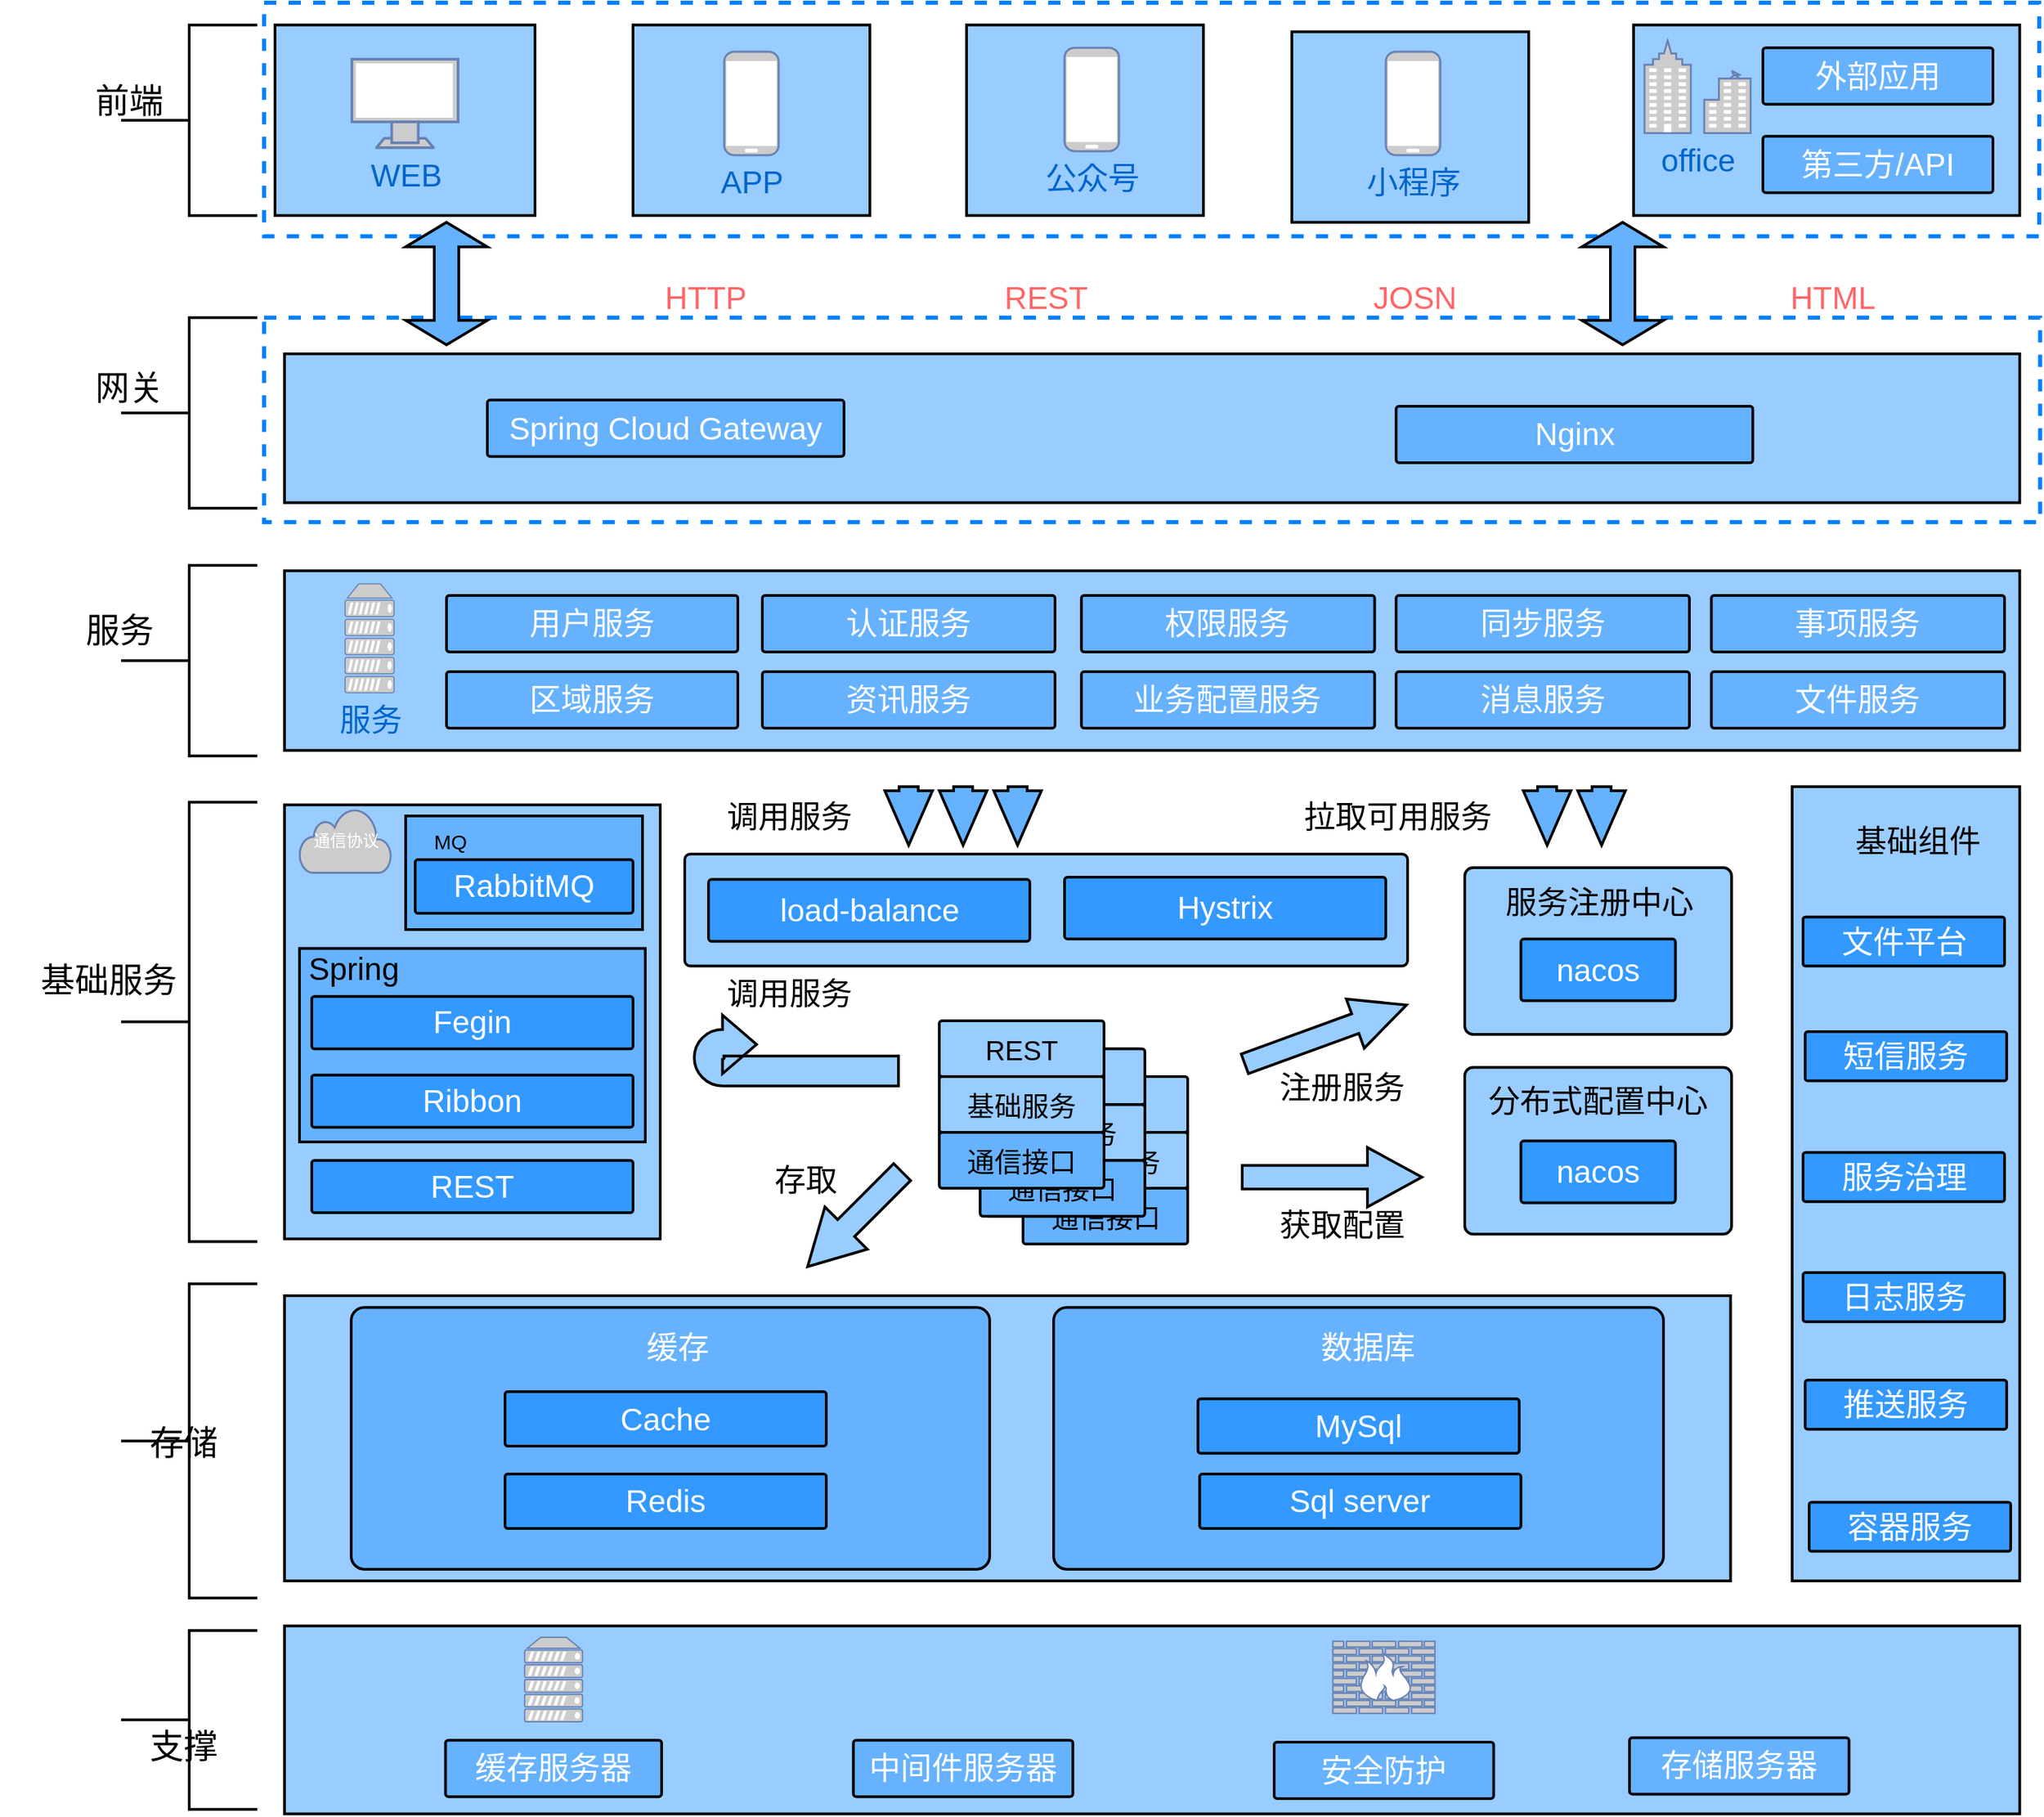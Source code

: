 <mxfile version="20.2.5" type="github">
  <diagram id="RYHcWupW3t-YoN3FVMBu" name="第 1 页">
    <mxGraphModel dx="2249" dy="625" grid="1" gridSize="10" guides="1" tooltips="1" connect="1" arrows="1" fold="1" page="1" pageScale="1" pageWidth="827" pageHeight="1169" math="0" shadow="0">
      <root>
        <mxCell id="0" />
        <mxCell id="1" parent="0" />
        <mxCell id="bxU7VfCcc-4-f3S-htUw-2" style="rounded=0;whiteSpace=wrap;html=1;labelPosition=center;align=center;strokeColor=#007fff;dashed=1;strokeWidth=3;opacity=100;" parent="1" key="16729982f02d04" vertex="1">
          <mxGeometry x="189" y="55" width="1304" height="171.66" as="geometry" />
        </mxCell>
        <mxCell id="bxU7VfCcc-4-f3S-htUw-3" style="shape=curlyBracket;whiteSpace=wrap;html=1;rounded=0;labelPosition=center;align=right;strokeWidth=2;fillColor=#e5e5e5;opacity=100;" parent="1" key="167297f31c1e74" vertex="1">
          <mxGeometry x="84" y="71.333" width="100" height="140" as="geometry" />
        </mxCell>
        <mxCell id="bxU7VfCcc-4-f3S-htUw-4" value="前端" style="text;html=1;strokeColor=none;fillColor=none;align=center;verticalAlign=middle;whiteSpace=wrap;rounded=0;strokeWidth=2;fontSize=25;opacity=100;" parent="1" key="167297f4bce24a" vertex="1">
          <mxGeometry x="10" y="106.083" width="160" height="40" as="geometry" />
        </mxCell>
        <mxCell id="bxU7VfCcc-4-f3S-htUw-5" style="shape=curlyBracket;whiteSpace=wrap;html=1;rounded=0;labelPosition=center;align=right;strokeWidth=2;fillColor=#e5e5e5;opacity=100;" parent="1" key="167297faf50591" vertex="1">
          <mxGeometry x="84" y="286.333" width="100" height="140" as="geometry" />
        </mxCell>
        <mxCell id="bxU7VfCcc-4-f3S-htUw-6" value="网关" style="text;html=1;strokeColor=none;fillColor=none;align=center;verticalAlign=middle;whiteSpace=wrap;rounded=0;strokeWidth=2;fontSize=25;opacity=100;" parent="1" key="167297fcfd586b" vertex="1">
          <mxGeometry x="10" y="317.003" width="160" height="40" as="geometry" />
        </mxCell>
        <mxCell id="bxU7VfCcc-4-f3S-htUw-7" style="rounded=0;whiteSpace=wrap;html=1;labelPosition=center;align=center;strokeWidth=2;fillColor=#99ccff;opacity=100;" parent="1" key="167297fefbacad" vertex="1">
          <mxGeometry x="197" y="71.33" width="191" height="140" as="geometry" />
        </mxCell>
        <mxCell id="bxU7VfCcc-4-f3S-htUw-8" value="WEB" style="fontColor=#0066CC;verticalAlign=top;verticalLabelPosition=bottom;labelPosition=center;align=center;html=1;outlineConnect=0;fillColor=#CCCCCC;strokeColor=#6881B3;gradientColor=none;gradientDirection=north;strokeWidth=2;shape=mxgraph.networks.monitor;shadow=0;sketch=0;opacity=100;fontSize=23;" parent="1" key="1672982dddcf35" vertex="1">
          <mxGeometry x="253.5" y="96.503" width="78" height="65" as="geometry" />
        </mxCell>
        <mxCell id="bxU7VfCcc-4-f3S-htUw-9" style="rounded=0;whiteSpace=wrap;html=1;labelPosition=center;align=center;strokeWidth=2;fillColor=#99ccff;opacity=100;" parent="1" key="1672995b9bf32b" vertex="1">
          <mxGeometry x="460" y="71.33" width="174" height="140" as="geometry" />
        </mxCell>
        <mxCell id="bxU7VfCcc-4-f3S-htUw-10" value="APP" style="fontColor=#0066CC;verticalAlign=top;verticalLabelPosition=bottom;labelPosition=center;align=center;html=1;outlineConnect=0;fillColor=#CCCCCC;strokeColor=#6881B3;gradientColor=none;gradientDirection=north;strokeWidth=2;shape=mxgraph.networks.mobile;shadow=0;sketch=0;opacity=100;fontSize=23;" parent="1" key="1672995eb7c2ce" vertex="1">
          <mxGeometry x="527" y="91.003" width="40" height="76" as="geometry" />
        </mxCell>
        <mxCell id="bxU7VfCcc-4-f3S-htUw-11" style="rounded=0;whiteSpace=wrap;html=1;labelPosition=center;align=center;strokeWidth=2;fillColor=#99ccff;opacity=100;" parent="1" key="167299729c64d2" vertex="1">
          <mxGeometry x="1195" y="71.333" width="283.667" height="140" as="geometry" />
        </mxCell>
        <mxCell id="bxU7VfCcc-4-f3S-htUw-12" value="第三方/API" style="rounded=1;arcSize=5;whiteSpace=wrap;html=1;strokeWidth=2;fontColor=#ffffff;fontSize=23;fillColor=#66b2ff;opacity=100;" parent="1" key="167299729c6c38" vertex="1">
          <mxGeometry x="1290" y="153.083" width="169" height="41.5" as="geometry" />
        </mxCell>
        <mxCell id="bxU7VfCcc-4-f3S-htUw-13" value="外部应用" style="rounded=1;arcSize=5;whiteSpace=wrap;html=1;strokeWidth=2;fontColor=#ffffff;fontSize=23;fillColor=#66b2ff;opacity=100;" parent="1" key="167299729c6a9e" vertex="1">
          <mxGeometry x="1290" y="88.083" width="169" height="41.5" as="geometry" />
        </mxCell>
        <mxCell id="bxU7VfCcc-4-f3S-htUw-14" style="rounded=0;whiteSpace=wrap;html=1;labelPosition=center;align=center;strokeColor=#007fff;dashed=1;strokeWidth=3;opacity=100;" parent="1" key="16729982f02d04" vertex="1">
          <mxGeometry x="189" y="286.333" width="1304.667" height="150.333" as="geometry" />
        </mxCell>
        <mxCell id="bxU7VfCcc-4-f3S-htUw-15" style="rounded=0;whiteSpace=wrap;html=1;labelPosition=center;align=center;strokeWidth=2;fillColor=#99ccff;opacity=100;" parent="1" key="16729992ff7b83" vertex="1">
          <mxGeometry x="204" y="313" width="1274.667" height="109.333" as="geometry" />
        </mxCell>
        <mxCell id="bxU7VfCcc-4-f3S-htUw-16" value="Spring Cloud Gateway" style="rounded=1;arcSize=5;whiteSpace=wrap;html=1;strokeWidth=2;fontColor=#ffffff;fontSize=23;fillColor=#66b2ff;opacity=100;" parent="1" key="16729992ff770f" vertex="1">
          <mxGeometry x="353" y="346.917" width="262" height="41.5" as="geometry" />
        </mxCell>
        <mxCell id="bxU7VfCcc-4-f3S-htUw-18" value="Nginx" style="rounded=1;arcSize=5;whiteSpace=wrap;html=1;strokeWidth=2;fontColor=#ffffff;fontSize=23;fillColor=#66b2ff;opacity=100;" parent="1" key="16729a31380b35" vertex="1">
          <mxGeometry x="1020.613" y="351.497" width="262" height="41.5" as="geometry" />
        </mxCell>
        <mxCell id="bxU7VfCcc-4-f3S-htUw-19" style="shape=doubleArrow;direction=south;whiteSpace=wrap;html=1;strokeWidth=2;fillColor=#66b2ff;opacity=100;" parent="1" key="16729a476b4769" vertex="1">
          <mxGeometry x="293" y="216.333" width="60" height="90" as="geometry" />
        </mxCell>
        <mxCell id="bxU7VfCcc-4-f3S-htUw-20" value="HTTP" style="text;html=1;strokeColor=none;fillColor=none;align=center;verticalAlign=middle;whiteSpace=wrap;rounded=0;strokeWidth=2;fontColor=#ff6666;fontSize=23;opacity=100;" parent="1" key="16729a4e8ff206" vertex="1">
          <mxGeometry x="398.014" y="254.92" width="231" height="35" as="geometry" />
        </mxCell>
        <mxCell id="bxU7VfCcc-4-f3S-htUw-21" value="REST" style="text;html=1;strokeColor=none;fillColor=none;align=center;verticalAlign=middle;whiteSpace=wrap;rounded=0;strokeWidth=2;fontColor=#ff6666;fontSize=23;opacity=100;" parent="1" key="16729a59d519f2" vertex="1">
          <mxGeometry x="648.014" y="254.92" width="231" height="35" as="geometry" />
        </mxCell>
        <mxCell id="bxU7VfCcc-4-f3S-htUw-22" value="JOSN" style="text;html=1;strokeColor=none;fillColor=none;align=center;verticalAlign=middle;whiteSpace=wrap;rounded=0;strokeWidth=2;fontColor=#ff6666;fontSize=23;opacity=100;" parent="1" key="16729a5db1877f" vertex="1">
          <mxGeometry x="919" y="254.92" width="231" height="35" as="geometry" />
        </mxCell>
        <mxCell id="bxU7VfCcc-4-f3S-htUw-23" value="HTML" style="text;html=1;strokeColor=none;fillColor=none;align=center;verticalAlign=middle;whiteSpace=wrap;rounded=0;strokeWidth=2;fontColor=#ff6666;fontSize=23;opacity=100;" parent="1" key="16729a61158ccb" vertex="1">
          <mxGeometry x="1226" y="254.92" width="231" height="35" as="geometry" />
        </mxCell>
        <mxCell id="bxU7VfCcc-4-f3S-htUw-24" style="shape=curlyBracket;whiteSpace=wrap;html=1;rounded=0;labelPosition=center;align=right;strokeWidth=2;fillColor=#e5e5e5;opacity=100;" parent="1" key="16729a6bf74dc7" vertex="1">
          <mxGeometry x="84" y="468.333" width="100" height="140" as="geometry" />
        </mxCell>
        <mxCell id="bxU7VfCcc-4-f3S-htUw-25" value="服务" style="text;html=1;strokeColor=none;fillColor=none;align=center;verticalAlign=middle;whiteSpace=wrap;rounded=0;strokeWidth=2;fontSize=25;opacity=100;" parent="1" key="16729a6bf74887" vertex="1">
          <mxGeometry x="3" y="495.003" width="160" height="40" as="geometry" />
        </mxCell>
        <mxCell id="bxU7VfCcc-4-f3S-htUw-26" style="rounded=0;whiteSpace=wrap;html=1;labelPosition=center;align=center;strokeWidth=2;fillColor=#99ccff;opacity=100;" parent="1" key="16729a6bf7472f" vertex="1">
          <mxGeometry x="204" y="472.333" width="1274.667" height="132" as="geometry" />
        </mxCell>
        <mxCell id="bxU7VfCcc-4-f3S-htUw-27" value="用户服务" style="rounded=1;arcSize=5;whiteSpace=wrap;html=1;strokeWidth=2;fontColor=#ffffff;fontSize=23;fillColor=#66b2ff;opacity=100;" parent="1" key="16729a6bf7478f" vertex="1">
          <mxGeometry x="323" y="490.5" width="214" height="41.5" as="geometry" />
        </mxCell>
        <mxCell id="bxU7VfCcc-4-f3S-htUw-28" value="认证服务" style="rounded=1;arcSize=5;whiteSpace=wrap;html=1;strokeWidth=2;fontColor=#ffffff;fontSize=23;fillColor=#66b2ff;opacity=100;" parent="1" key="16729a6bf74bee" vertex="1">
          <mxGeometry x="555" y="490.5" width="215" height="41.5" as="geometry" />
        </mxCell>
        <mxCell id="bxU7VfCcc-4-f3S-htUw-29" value="权限服务" style="rounded=1;arcSize=5;whiteSpace=wrap;html=1;strokeWidth=2;fontColor=#ffffff;fontSize=23;fillColor=#66b2ff;opacity=100;" parent="1" key="16729a6bf744cc" vertex="1">
          <mxGeometry x="789.396" y="490.5" width="215.388" height="41.5" as="geometry" />
        </mxCell>
        <mxCell id="bxU7VfCcc-4-f3S-htUw-30" style="shape=curlyBracket;whiteSpace=wrap;html=1;rounded=0;labelPosition=center;align=right;strokeWidth=2;fillColor=#e5e5e5;opacity=100;" parent="1" key="16729a701fe861" vertex="1">
          <mxGeometry x="84" y="642.333" width="100" height="322.917" as="geometry" />
        </mxCell>
        <mxCell id="bxU7VfCcc-4-f3S-htUw-31" value="基础服务" style="text;html=1;strokeColor=none;fillColor=none;align=center;verticalAlign=middle;whiteSpace=wrap;rounded=0;strokeWidth=2;fontSize=25;opacity=100;" parent="1" key="16729a701fe2a3" vertex="1">
          <mxGeometry x="-5" y="752.223" width="160" height="40" as="geometry" />
        </mxCell>
        <mxCell id="bxU7VfCcc-4-f3S-htUw-32" style="rounded=0;whiteSpace=wrap;html=1;labelPosition=center;align=center;strokeWidth=2;fillColor=#99ccff;opacity=100;" parent="1" key="16729a701fe497" vertex="1">
          <mxGeometry x="204" y="644.333" width="276" height="318.917" as="geometry" />
        </mxCell>
        <mxCell id="bxU7VfCcc-4-f3S-htUw-33" style="rounded=1;arcSize=5;whiteSpace=wrap;html=1;strokeWidth=2;fontColor=#ffffff;fontSize=23;fillColor=#99ccff;opacity=100;" parent="1" key="16729a701fee05" vertex="1">
          <mxGeometry x="498" y="680.521" width="531.028" height="82.241" as="geometry" />
        </mxCell>
        <mxCell id="bxU7VfCcc-4-f3S-htUw-34" style="rounded=1;arcSize=5;whiteSpace=wrap;html=1;strokeWidth=2;fontColor=#ffffff;fontSize=23;fillColor=#99ccff;opacity=100;" parent="1" key="16729a701fe16a" vertex="1">
          <mxGeometry x="1071" y="690.521" width="196" height="122.479" as="geometry" />
        </mxCell>
        <mxCell id="bxU7VfCcc-4-f3S-htUw-35" value="office" style="fontColor=#0066CC;verticalAlign=top;verticalLabelPosition=bottom;labelPosition=center;align=center;html=1;outlineConnect=0;fillColor=#CCCCCC;strokeColor=#6881B3;gradientColor=none;gradientDirection=north;strokeWidth=2;shape=mxgraph.networks.business_center;shadow=0;sketch=0;opacity=100;fontSize=23;" parent="1" key="16729a7e121e61" vertex="1">
          <mxGeometry x="1203" y="82.833" width="78" height="68" as="geometry" />
        </mxCell>
        <mxCell id="bxU7VfCcc-4-f3S-htUw-36" value="服务" style="fontColor=#0066CC;verticalAlign=top;verticalLabelPosition=bottom;labelPosition=center;align=center;html=1;outlineConnect=0;fillColor=#CCCCCC;strokeColor=#6881B3;gradientColor=none;gradientDirection=north;strokeWidth=2;shape=mxgraph.networks.server;shadow=0;sketch=0;opacity=100;fontSize=23;" parent="1" key="16729a9233c4fe" vertex="1">
          <mxGeometry x="248.5" y="482" width="36" height="80" as="geometry" />
        </mxCell>
        <mxCell id="bxU7VfCcc-4-f3S-htUw-37" value="通信协议" style="html=1;outlineConnect=0;fillColor=#CCCCCC;strokeColor=#6881B3;gradientColor=none;gradientDirection=north;strokeWidth=2;shape=mxgraph.networks.cloud;fontColor=#ffffff;shadow=0;sketch=0;opacity=100;" parent="1" key="16729a9aedc4df" vertex="1">
          <mxGeometry x="215" y="646.818" width="67.5" height="47.417" as="geometry" />
        </mxCell>
        <mxCell id="bxU7VfCcc-4-f3S-htUw-38" style="rounded=0;whiteSpace=wrap;html=1;labelPosition=center;align=center;strokeWidth=2;fillColor=#66b2ff;opacity=100;" parent="1" key="16729aa8bd9f0b" vertex="1">
          <mxGeometry x="293" y="652.5" width="174" height="83.5" as="geometry" />
        </mxCell>
        <mxCell id="bxU7VfCcc-4-f3S-htUw-39" value="MQ" style="text;html=1;strokeColor=none;fillColor=none;align=center;verticalAlign=middle;whiteSpace=wrap;rounded=0;strokeWidth=2;fontSize=15;opacity=100;" parent="1" key="16729ab0228c9d" vertex="1">
          <mxGeometry x="246" y="650.527" width="160" height="40" as="geometry" />
        </mxCell>
        <mxCell id="bxU7VfCcc-4-f3S-htUw-40" value="RabbitMQ" style="rounded=1;arcSize=5;whiteSpace=wrap;html=1;strokeWidth=2;fontColor=#ffffff;fontSize=23;fillColor=#3399ff;opacity=100;" parent="1" key="16729a701fe81b" vertex="1">
          <mxGeometry x="300" y="684.583" width="160" height="39.417" as="geometry" />
        </mxCell>
        <mxCell id="bxU7VfCcc-4-f3S-htUw-41" style="shape=doubleArrow;direction=south;whiteSpace=wrap;html=1;strokeWidth=2;fillColor=#66b2ff;opacity=100;" parent="1" key="16729e5fe0555e" vertex="1">
          <mxGeometry x="1157" y="216.333" width="60" height="90" as="geometry" />
        </mxCell>
        <mxCell id="bxU7VfCcc-4-f3S-htUw-42" style="rounded=0;whiteSpace=wrap;html=1;labelPosition=center;align=center;strokeWidth=2;fillColor=#66b2ff;opacity=100;" parent="1" key="16729e81acfcd3" vertex="1">
          <mxGeometry x="215" y="749.833" width="254" height="142.167" as="geometry" />
        </mxCell>
        <mxCell id="bxU7VfCcc-4-f3S-htUw-43" value="Fegin" style="rounded=1;arcSize=5;whiteSpace=wrap;html=1;strokeWidth=2;fontColor=#ffffff;fontSize=23;fillColor=#3399ff;opacity=100;" parent="1" key="16729e81acf465" vertex="1">
          <mxGeometry x="224" y="785.167" width="236" height="38.417" as="geometry" />
        </mxCell>
        <mxCell id="bxU7VfCcc-4-f3S-htUw-44" value="Spring" style="text;html=1;strokeColor=none;fillColor=none;align=center;verticalAlign=middle;whiteSpace=wrap;rounded=0;strokeWidth=2;fontSize=23;opacity=100;" parent="1" key="16729eaabcd549" vertex="1">
          <mxGeometry x="175.25" y="744.583" width="160" height="40" as="geometry" />
        </mxCell>
        <mxCell id="bxU7VfCcc-4-f3S-htUw-45" value="Ribbon" style="rounded=1;arcSize=5;whiteSpace=wrap;html=1;strokeWidth=2;fontColor=#ffffff;fontSize=23;fillColor=#3399ff;opacity=100;" parent="1" key="16729ec58deecb" vertex="1">
          <mxGeometry x="224" y="842.823" width="236" height="38.417" as="geometry" />
        </mxCell>
        <mxCell id="bxU7VfCcc-4-f3S-htUw-46" value="REST" style="rounded=1;arcSize=5;whiteSpace=wrap;html=1;strokeWidth=2;fontColor=#ffffff;fontSize=23;fillColor=#3399ff;opacity=100;" parent="1" key="16729ef153e4ca" vertex="1">
          <mxGeometry x="224" y="905.583" width="236" height="38.417" as="geometry" />
        </mxCell>
        <mxCell id="bxU7VfCcc-4-f3S-htUw-47" value="调用服务" style="text;html=1;strokeColor=none;fillColor=none;align=center;verticalAlign=middle;whiteSpace=wrap;rounded=0;strokeWidth=2;fontSize=23;opacity=100;" parent="1" key="16729f04b8450f" vertex="1">
          <mxGeometry x="495" y="632.5" width="160" height="40" as="geometry" />
        </mxCell>
        <mxCell id="bxU7VfCcc-4-f3S-htUw-48" style="html=1;shadow=0;dashed=0;align=center;verticalAlign=middle;shape=mxgraph.arrows2.arrow;dy=0.6;dx=40;direction=south;notch=0;strokeWidth=2;fillColor=#66b2ff;opacity=100;" parent="1" key="16729f43a05973" vertex="1">
          <mxGeometry x="645" y="631" width="35" height="43" as="geometry" />
        </mxCell>
        <mxCell id="bxU7VfCcc-4-f3S-htUw-49" style="html=1;shadow=0;dashed=0;align=center;verticalAlign=middle;shape=mxgraph.arrows2.arrow;dy=0.6;dx=40;direction=south;notch=0;strokeWidth=2;fillColor=#66b2ff;opacity=100;" parent="1" key="16729f49e2e4c7" vertex="1">
          <mxGeometry x="685" y="631" width="35" height="43" as="geometry" />
        </mxCell>
        <mxCell id="bxU7VfCcc-4-f3S-htUw-50" style="html=1;shadow=0;dashed=0;align=center;verticalAlign=middle;shape=mxgraph.arrows2.arrow;dy=0.6;dx=40;direction=south;notch=0;strokeWidth=2;fillColor=#66b2ff;opacity=100;" parent="1" key="16729f4c59d444" vertex="1">
          <mxGeometry x="725" y="631" width="35" height="43" as="geometry" />
        </mxCell>
        <mxCell id="bxU7VfCcc-4-f3S-htUw-51" value="load-balance" style="rounded=1;arcSize=5;whiteSpace=wrap;html=1;strokeWidth=2;fontColor=#ffffff;fontSize=23;fillColor=#3399ff;opacity=100;" parent="1" key="16729f5fb5186b" vertex="1">
          <mxGeometry x="515.5" y="699.167" width="236" height="45.417" as="geometry" />
        </mxCell>
        <mxCell id="bxU7VfCcc-4-f3S-htUw-52" value="Hystrix" style="rounded=1;arcSize=5;whiteSpace=wrap;html=1;strokeWidth=2;fontColor=#ffffff;fontSize=23;fillColor=#3399ff;opacity=100;" parent="1" key="16729f68c0678f" vertex="1">
          <mxGeometry x="777" y="697.458" width="236" height="45.417" as="geometry" />
        </mxCell>
        <mxCell id="bxU7VfCcc-4-f3S-htUw-53" value="调用服务" style="text;html=1;strokeColor=none;fillColor=none;align=center;verticalAlign=middle;whiteSpace=wrap;rounded=0;strokeWidth=2;fontSize=23;opacity=100;" parent="1" key="16729f6df0daa6" vertex="1">
          <mxGeometry x="495" y="763" width="160" height="40" as="geometry" />
        </mxCell>
        <mxCell id="bxU7VfCcc-4-f3S-htUw-54" style="rounded=1;arcSize=5;whiteSpace=wrap;html=1;strokeWidth=2;opacity=100;" parent="1" key="16729f73cc3b51" vertex="1">
          <mxGeometry x="746.5" y="844" width="121" height="123" as="geometry" />
        </mxCell>
        <mxCell id="bxU7VfCcc-4-f3S-htUw-55" value="REST" style="rounded=1;arcSize=5;whiteSpace=wrap;html=1;strokeWidth=2;fontSize=20;fillColor=#99ccff;opacity=100;" parent="1" key="16729f795a81" vertex="1">
          <mxGeometry x="746.5" y="844" width="121" height="41" as="geometry" />
        </mxCell>
        <mxCell id="bxU7VfCcc-4-f3S-htUw-56" value="基础服务" style="rounded=1;arcSize=5;whiteSpace=wrap;html=1;strokeWidth=2;fontSize=20;fillColor=#99ccff;opacity=100;" parent="1" key="16729fa3f3f14c" vertex="1">
          <mxGeometry x="746.5" y="885" width="121" height="41" as="geometry" />
        </mxCell>
        <mxCell id="bxU7VfCcc-4-f3S-htUw-57" value="通信接口" style="rounded=1;arcSize=5;whiteSpace=wrap;html=1;strokeWidth=2;fontSize=20;fillColor=#66b2ff;opacity=100;" parent="1" key="16729fa81ef193" vertex="1">
          <mxGeometry x="746.5" y="926" width="121" height="41" as="geometry" />
        </mxCell>
        <mxCell id="bxU7VfCcc-4-f3S-htUw-58" style="rounded=1;arcSize=5;whiteSpace=wrap;html=1;strokeWidth=2;opacity=100;" parent="1" key="16729fb2d67dc9" vertex="1">
          <mxGeometry x="715.014" y="823.583" width="121" height="123" as="geometry" />
        </mxCell>
        <mxCell id="bxU7VfCcc-4-f3S-htUw-59" value="REST" style="rounded=1;arcSize=5;whiteSpace=wrap;html=1;strokeWidth=2;fontSize=20;fillColor=#99ccff;opacity=100;" parent="1" key="16729fb2d672ef" vertex="1">
          <mxGeometry x="715.014" y="823.583" width="121" height="41" as="geometry" />
        </mxCell>
        <mxCell id="bxU7VfCcc-4-f3S-htUw-60" value="基础服务" style="rounded=1;arcSize=5;whiteSpace=wrap;html=1;strokeWidth=2;fontSize=20;fillColor=#99ccff;opacity=100;" parent="1" key="16729fb2d67b0b" vertex="1">
          <mxGeometry x="715.014" y="864.583" width="121" height="41" as="geometry" />
        </mxCell>
        <mxCell id="bxU7VfCcc-4-f3S-htUw-61" value="通信接口" style="rounded=1;arcSize=5;whiteSpace=wrap;html=1;strokeWidth=2;fontSize=20;fillColor=#66b2ff;opacity=100;" parent="1" key="16729fb2d67e58" vertex="1">
          <mxGeometry x="715.014" y="905.583" width="121" height="41" as="geometry" />
        </mxCell>
        <mxCell id="bxU7VfCcc-4-f3S-htUw-62" style="rounded=1;arcSize=5;whiteSpace=wrap;html=1;strokeWidth=2;opacity=100;" parent="1" key="16729fb3297784" vertex="1">
          <mxGeometry x="685" y="803" width="121" height="123" as="geometry" />
        </mxCell>
        <mxCell id="bxU7VfCcc-4-f3S-htUw-63" value="REST" style="rounded=1;arcSize=5;whiteSpace=wrap;html=1;strokeWidth=2;fontSize=20;fillColor=#99ccff;opacity=100;" parent="1" key="16729fb3297025" vertex="1">
          <mxGeometry x="685" y="803" width="121" height="41" as="geometry" />
        </mxCell>
        <mxCell id="bxU7VfCcc-4-f3S-htUw-64" value="基础服务" style="rounded=1;arcSize=5;whiteSpace=wrap;html=1;strokeWidth=2;fontSize=20;fillColor=#99ccff;opacity=100;" parent="1" key="16729fb3297177" vertex="1">
          <mxGeometry x="685" y="844" width="121" height="41" as="geometry" />
        </mxCell>
        <mxCell id="bxU7VfCcc-4-f3S-htUw-65" value="通信接口" style="rounded=1;arcSize=5;whiteSpace=wrap;html=1;strokeWidth=2;fontSize=20;fillColor=#66b2ff;opacity=100;" parent="1" key="16729fb32972fa" vertex="1">
          <mxGeometry x="685" y="885" width="121" height="41" as="geometry" />
        </mxCell>
        <mxCell id="bxU7VfCcc-4-f3S-htUw-66" style="html=1;shadow=0;dashed=0;align=center;verticalAlign=middle;shape=mxgraph.arrows2.uTurnArrow;dy=11;arrowHead=43;dx2=25;direction=south;strokeWidth=2;fillColor=#99ccff;opacity=100;rotation=270;" parent="1" key="16729fc5f0cadc" vertex="1">
          <mxGeometry x="554" y="749.833" width="52" height="150" as="geometry" />
        </mxCell>
        <mxCell id="bxU7VfCcc-4-f3S-htUw-67" style="shape=curlyBracket;whiteSpace=wrap;html=1;rounded=0;labelPosition=center;align=right;strokeWidth=2;fillColor=#e5e5e5;opacity=100;" parent="1" key="16729fd0756c4b" vertex="1">
          <mxGeometry x="84" y="996.298" width="100" height="230.857" as="geometry" />
        </mxCell>
        <mxCell id="bxU7VfCcc-4-f3S-htUw-68" style="rounded=0;whiteSpace=wrap;html=1;labelPosition=center;align=center;strokeWidth=2;fillColor=#99ccff;opacity=100;" parent="1" key="16729fd0756ced" vertex="1">
          <mxGeometry x="204" y="1005" width="1062.26" height="209.52" as="geometry" />
        </mxCell>
        <mxCell id="bxU7VfCcc-4-f3S-htUw-69" style="rounded=1;arcSize=5;whiteSpace=wrap;html=1;strokeWidth=2;fontColor=#ffffff;fontSize=23;fillColor=#66b2ff;opacity=100;" parent="1" key="16729fd0756e7c" vertex="1">
          <mxGeometry x="253" y="1013.58" width="469" height="192.36" as="geometry" />
        </mxCell>
        <mxCell id="bxU7VfCcc-4-f3S-htUw-70" style="html=1;shadow=0;dashed=0;align=center;verticalAlign=middle;shape=mxgraph.arrows2.arrow;dy=0.6;dx=40;direction=south;notch=0;strokeWidth=2;fillColor=#99ccff;opacity=100;rotation=45;" parent="1" key="16729fe811fded" vertex="1">
          <mxGeometry x="600.983" y="899.779" width="44.017" height="98.221" as="geometry" />
        </mxCell>
        <mxCell id="bxU7VfCcc-4-f3S-htUw-71" value="存取" style="text;html=1;strokeColor=none;fillColor=none;align=center;verticalAlign=middle;whiteSpace=wrap;rounded=0;strokeWidth=2;fontSize=23;opacity=100;" parent="1" key="16729fedcefc9d" vertex="1">
          <mxGeometry x="506.5" y="899.779" width="160" height="40" as="geometry" />
        </mxCell>
        <mxCell id="bxU7VfCcc-4-f3S-htUw-72" value="拉取可用服务" style="text;html=1;strokeColor=none;fillColor=none;align=center;verticalAlign=middle;whiteSpace=wrap;rounded=0;strokeWidth=2;fontSize=23;opacity=100;" parent="1" key="1672a00196ff58" vertex="1">
          <mxGeometry x="942.25" y="632.5" width="160" height="40" as="geometry" />
        </mxCell>
        <mxCell id="bxU7VfCcc-4-f3S-htUw-73" style="html=1;shadow=0;dashed=0;align=center;verticalAlign=middle;shape=mxgraph.arrows2.arrow;dy=0.6;dx=40;direction=south;notch=0;strokeWidth=2;fillColor=#66b2ff;opacity=100;" parent="1" key="1672a00196f5b2" vertex="1">
          <mxGeometry x="1114" y="631" width="35" height="43" as="geometry" />
        </mxCell>
        <mxCell id="bxU7VfCcc-4-f3S-htUw-74" style="html=1;shadow=0;dashed=0;align=center;verticalAlign=middle;shape=mxgraph.arrows2.arrow;dy=0.6;dx=40;direction=south;notch=0;strokeWidth=2;fillColor=#66b2ff;opacity=100;" parent="1" key="1672a00196f656" vertex="1">
          <mxGeometry x="1154" y="631" width="35" height="43" as="geometry" />
        </mxCell>
        <mxCell id="bxU7VfCcc-4-f3S-htUw-75" value="服务注册中心" style="text;html=1;strokeColor=none;fillColor=none;align=center;verticalAlign=middle;whiteSpace=wrap;rounded=0;strokeWidth=2;fontSize=23;opacity=100;" parent="1" key="1672a0139ffb29" vertex="1">
          <mxGeometry x="1089.768" y="696" width="160" height="40" as="geometry" />
        </mxCell>
        <mxCell id="bxU7VfCcc-4-f3S-htUw-76" value="nacos" style="rounded=1;arcSize=5;whiteSpace=wrap;html=1;strokeWidth=2;fontColor=#ffffff;fontSize=23;fillColor=#3399ff;opacity=100;" parent="1" key="1672a01608f45d" vertex="1">
          <mxGeometry x="1112.25" y="742.875" width="113.5" height="45.417" as="geometry" />
        </mxCell>
        <mxCell id="bxU7VfCcc-4-f3S-htUw-77" style="rounded=1;arcSize=5;whiteSpace=wrap;html=1;strokeWidth=2;fontColor=#ffffff;fontSize=23;fillColor=#99ccff;opacity=100;" parent="1" key="1672a028e4839e" vertex="1">
          <mxGeometry x="1071" y="837.292" width="196" height="122.479" as="geometry" />
        </mxCell>
        <mxCell id="bxU7VfCcc-4-f3S-htUw-78" value="分布式配置中心" style="text;html=1;strokeColor=none;fillColor=none;align=center;verticalAlign=middle;whiteSpace=wrap;rounded=0;strokeWidth=2;fontSize=23;opacity=100;" parent="1" key="1672a028e48b34" vertex="1">
          <mxGeometry x="1078" y="841.062" width="182" height="41.938" as="geometry" />
        </mxCell>
        <mxCell id="bxU7VfCcc-4-f3S-htUw-79" value="nacos" style="rounded=1;arcSize=5;whiteSpace=wrap;html=1;strokeWidth=2;fontColor=#ffffff;fontSize=23;fillColor=#3399ff;opacity=100;" parent="1" key="1672a028e4888b" vertex="1">
          <mxGeometry x="1112.25" y="891.292" width="113.5" height="45.417" as="geometry" />
        </mxCell>
        <mxCell id="bxU7VfCcc-4-f3S-htUw-80" style="html=1;shadow=0;dashed=0;align=center;verticalAlign=middle;shape=mxgraph.arrows2.arrow;dy=0.6;dx=40;direction=south;notch=0;strokeWidth=2;fillColor=#99ccff;opacity=100;rotation=250.0;" parent="1" key="1672a034dce61f" vertex="1">
          <mxGeometry x="949.607" y="749.833" width="38.393" height="126.365" as="geometry" />
        </mxCell>
        <mxCell id="bxU7VfCcc-4-f3S-htUw-81" value="注册服务" style="text;html=1;strokeColor=none;fillColor=none;align=center;verticalAlign=middle;whiteSpace=wrap;rounded=0;strokeWidth=2;fontSize=23;opacity=100;" parent="1" key="1672a0589c989a" vertex="1">
          <mxGeometry x="901" y="832.031" width="160" height="40" as="geometry" />
        </mxCell>
        <mxCell id="bxU7VfCcc-4-f3S-htUw-82" style="html=1;shadow=0;dashed=0;align=center;verticalAlign=middle;shape=mxgraph.arrows2.arrow;dy=0.6;dx=40;notch=0;strokeWidth=2;fillColor=#99ccff;opacity=100;" parent="1" key="1672a05bbe441a" vertex="1">
          <mxGeometry x="907.512" y="896.083" width="132" height="43.696" as="geometry" />
        </mxCell>
        <mxCell id="bxU7VfCcc-4-f3S-htUw-83" value="获取配置" style="text;html=1;strokeColor=none;fillColor=none;align=center;verticalAlign=middle;whiteSpace=wrap;rounded=0;strokeWidth=2;fontSize=23;opacity=100;" parent="1" key="1672a05ffbfcd4" vertex="1">
          <mxGeometry x="901" y="933.031" width="160" height="40" as="geometry" />
        </mxCell>
        <mxCell id="bxU7VfCcc-4-f3S-htUw-84" style="shape=image;verticalLabelPosition=bottom;labelBackgroundColor=#ffffff;verticalAlign=top;aspect=fixed;imageAspect=0;image=https://www.yuaoq.com/template/mind/network/11828/14b86480-43f9-48a5-bb11-4cbf219f6bba.png;strokeWidth=2;opacity=100" parent="1" key="1672a078f2909b" vertex="1">
          <mxGeometry x="253" y="1018.262" width="68" height="62.5" as="geometry" />
        </mxCell>
        <mxCell id="bxU7VfCcc-4-f3S-htUw-85" value="缓存" style="text;html=1;strokeColor=none;fillColor=none;align=center;verticalAlign=middle;whiteSpace=wrap;rounded=0;strokeWidth=2;fontColor=#ffffff;fontSize=23;opacity=100;" parent="1" key="1672a07bd6520c" vertex="1">
          <mxGeometry x="413" y="1023.186" width="160" height="40" as="geometry" />
        </mxCell>
        <mxCell id="bxU7VfCcc-4-f3S-htUw-86" value="Redis" style="rounded=1;arcSize=5;whiteSpace=wrap;html=1;strokeWidth=2;fontColor=#ffffff;fontSize=23;fillColor=#3399ff;opacity=100;" parent="1" key="1672a096ecf172" vertex="1">
          <mxGeometry x="365.996" y="1136.002" width="236" height="40" as="geometry" />
        </mxCell>
        <mxCell id="bxU7VfCcc-4-f3S-htUw-87" style="rounded=1;arcSize=5;whiteSpace=wrap;html=1;strokeWidth=2;fontColor=#ffffff;fontSize=23;fillColor=#66b2ff;opacity=100;" parent="1" key="1672a0a3f7ec7" vertex="1">
          <mxGeometry x="769" y="1013.58" width="448" height="192.36" as="geometry" />
        </mxCell>
        <mxCell id="bxU7VfCcc-4-f3S-htUw-88" value="MySql" style="rounded=1;arcSize=5;whiteSpace=wrap;html=1;strokeWidth=2;fontColor=#ffffff;fontSize=23;fillColor=#3399ff;opacity=100;" parent="1" key="1672a0a3f7e382" vertex="1">
          <mxGeometry x="875" y="1080.762" width="236" height="40" as="geometry" />
        </mxCell>
        <mxCell id="bxU7VfCcc-4-f3S-htUw-89" value="数据库" style="text;html=1;strokeColor=none;fillColor=none;align=center;verticalAlign=middle;whiteSpace=wrap;rounded=0;strokeWidth=2;fontColor=#ffffff;fontSize=23;opacity=100;" parent="1" key="1672a0a3f7e9b" vertex="1">
          <mxGeometry x="920" y="1023.182" width="160" height="40" as="geometry" />
        </mxCell>
        <mxCell id="bxU7VfCcc-4-f3S-htUw-90" style="shape=image;verticalLabelPosition=bottom;labelBackgroundColor=#ffffff;verticalAlign=top;aspect=fixed;imageAspect=0;image=https://www.yuaoq.com/template/mind/network/11828/2ed3c5e9-6045-408c-a0de-58915d814300.png;strokeWidth=2;opacity=100" parent="1" key="1672a0b89599c4" vertex="1">
          <mxGeometry x="495" y="1020.512" width="75" height="62.5" as="geometry" />
        </mxCell>
        <mxCell id="bxU7VfCcc-4-f3S-htUw-91" style="shape=image;verticalLabelPosition=bottom;labelBackgroundColor=#ffffff;verticalAlign=top;aspect=fixed;imageAspect=0;image=https://www.yuaoq.com/template/mind/network/11828/1087bfd7-ca47-4393-a4b0-c7ac3368c448.png;strokeWidth=2;opacity=100" parent="1" key="1672a0e5d20ba9" vertex="1">
          <mxGeometry x="769.256" y="1018.262" width="76" height="62.5" as="geometry" />
        </mxCell>
        <mxCell id="bxU7VfCcc-4-f3S-htUw-92" style="shape=curlyBracket;whiteSpace=wrap;html=1;rounded=0;labelPosition=center;align=right;strokeWidth=2;fillColor=#e5e5e5;opacity=100;" parent="1" key="1672a11f8c9d37" vertex="1">
          <mxGeometry x="84" y="1251" width="100" height="131.333" as="geometry" />
        </mxCell>
        <mxCell id="bxU7VfCcc-4-f3S-htUw-93" style="rounded=0;whiteSpace=wrap;html=1;labelPosition=center;align=center;strokeWidth=2;fillColor=#99ccff;opacity=100;" parent="1" key="1672a11f8c9374" vertex="1">
          <mxGeometry x="204" y="1247.625" width="1274.667" height="138.083" as="geometry" />
        </mxCell>
        <mxCell id="bxU7VfCcc-4-f3S-htUw-94" value="缓存服务器" style="rounded=1;arcSize=5;whiteSpace=wrap;html=1;strokeWidth=2;fontColor=#ffffff;fontSize=23;fillColor=#66b2ff;opacity=100;" parent="1" key="1672a11f8c9188" vertex="1">
          <mxGeometry x="322.268" y="1331.583" width="158.732" height="41.5" as="geometry" />
        </mxCell>
        <mxCell id="bxU7VfCcc-4-f3S-htUw-95" value="存储" style="text;html=1;strokeColor=none;fillColor=none;align=center;verticalAlign=middle;whiteSpace=wrap;rounded=0;strokeWidth=2;fontSize=25;opacity=100;" parent="1" key="1672a122467555" vertex="1">
          <mxGeometry x="49.512" y="1091.726" width="160" height="40" as="geometry" />
        </mxCell>
        <mxCell id="bxU7VfCcc-4-f3S-htUw-96" value="支撑" style="text;html=1;strokeColor=none;fillColor=none;align=center;verticalAlign=middle;whiteSpace=wrap;rounded=0;strokeWidth=2;fontSize=25;opacity=100;" parent="1" key="1672a12d0981ba" vertex="1">
          <mxGeometry x="49.512" y="1315.333" width="160" height="40" as="geometry" />
        </mxCell>
        <mxCell id="bxU7VfCcc-4-f3S-htUw-97" value="中间件服务器" style="rounded=1;arcSize=5;whiteSpace=wrap;html=1;strokeWidth=2;fontColor=#ffffff;fontSize=23;fillColor=#66b2ff;opacity=100;" parent="1" key="1672a13a6507dc" vertex="1">
          <mxGeometry x="621.87" y="1331.583" width="161.25" height="41.5" as="geometry" />
        </mxCell>
        <mxCell id="bxU7VfCcc-4-f3S-htUw-98" value="安全防护" style="rounded=1;arcSize=5;whiteSpace=wrap;html=1;strokeWidth=2;fontColor=#ffffff;fontSize=23;fillColor=#66b2ff;opacity=100;" parent="1" key="1672a1509172c4" vertex="1">
          <mxGeometry x="931" y="1332.953" width="161.25" height="41.5" as="geometry" />
        </mxCell>
        <mxCell id="bxU7VfCcc-4-f3S-htUw-99" value="存储服务器" style="rounded=1;arcSize=5;whiteSpace=wrap;html=1;strokeWidth=2;fontColor=#ffffff;fontSize=23;fillColor=#66b2ff;opacity=100;" parent="1" key="1672a154e157e9" vertex="1">
          <mxGeometry x="1192.003" y="1329.703" width="161.25" height="41.5" as="geometry" />
        </mxCell>
        <mxCell id="bxU7VfCcc-4-f3S-htUw-100" style="rounded=0;whiteSpace=wrap;html=1;labelPosition=center;align=center;strokeWidth=2;fillColor=#99ccff;opacity=100;" parent="1" key="1672a1766ce8bb" vertex="1">
          <mxGeometry x="1311.512" y="631" width="167.155" height="583.523" as="geometry" />
        </mxCell>
        <mxCell id="bxU7VfCcc-4-f3S-htUw-101" style="shape=image;verticalLabelPosition=bottom;labelBackgroundColor=#ffffff;verticalAlign=top;aspect=fixed;imageAspect=0;image=https://www.yuaoq.com/template/mind/network/11828/c4e3d329-741c-4e08-8fe9-ced0dfff7b76.png;strokeWidth=2;opacity=100" parent="1" key="1672a18aa22183" vertex="1">
          <mxGeometry x="1319.512" y="637.762" width="55" height="65.53" as="geometry" />
        </mxCell>
        <mxCell id="bxU7VfCcc-4-f3S-htUw-102" value="基础组件" style="text;html=1;strokeColor=none;fillColor=none;align=center;verticalAlign=middle;whiteSpace=wrap;rounded=0;strokeWidth=2;fontColor=#000000;fontSize=23;opacity=100;" parent="1" key="1672a192548982" vertex="1">
          <mxGeometry x="1324" y="650.527" width="160" height="40" as="geometry" />
        </mxCell>
        <mxCell id="bxU7VfCcc-4-f3S-htUw-103" value="文件平台" style="rounded=1;arcSize=5;whiteSpace=wrap;html=1;strokeWidth=2;fontColor=#ffffff;fontSize=23;fillColor=#3399ff;opacity=100;" parent="1" key="1672a19df30918" vertex="1">
          <mxGeometry x="1319.512" y="726.69" width="148.012" height="36.072" as="geometry" />
        </mxCell>
        <mxCell id="bxU7VfCcc-4-f3S-htUw-104" value="短信服务" style="rounded=1;arcSize=5;whiteSpace=wrap;html=1;strokeWidth=2;fontColor=#ffffff;fontSize=23;fillColor=#3399ff;opacity=100;" parent="1" key="1672a1a60e8404" vertex="1">
          <mxGeometry x="1321.082" y="811.0" width="148.012" height="36.072" as="geometry" />
        </mxCell>
        <mxCell id="bxU7VfCcc-4-f3S-htUw-105" value="服务治理" style="rounded=1;arcSize=5;whiteSpace=wrap;html=1;strokeWidth=2;fontColor=#ffffff;fontSize=23;fillColor=#3399ff;opacity=100;" parent="1" key="1672a1a76a05f6" vertex="1">
          <mxGeometry x="1319.512" y="899.778" width="148.012" height="36.072" as="geometry" />
        </mxCell>
        <mxCell id="bxU7VfCcc-4-f3S-htUw-106" value="日志服务" style="rounded=1;arcSize=5;whiteSpace=wrap;html=1;strokeWidth=2;fontColor=#ffffff;fontSize=23;fillColor=#3399ff;opacity=100;" parent="1" key="1672a1a9a6055d" vertex="1">
          <mxGeometry x="1319.512" y="987.996" width="148.012" height="36.072" as="geometry" />
        </mxCell>
        <mxCell id="bxU7VfCcc-4-f3S-htUw-107" value="推送服务" style="rounded=1;arcSize=5;whiteSpace=wrap;html=1;strokeWidth=2;fontColor=#ffffff;fontSize=23;fillColor=#3399ff;opacity=100;" parent="1" key="1672a1aa548735" vertex="1">
          <mxGeometry x="1321.082" y="1067.0" width="148.012" height="36.072" as="geometry" />
        </mxCell>
        <mxCell id="bxU7VfCcc-4-f3S-htUw-108" value="容器服务" style="rounded=1;arcSize=5;whiteSpace=wrap;html=1;strokeWidth=2;fontColor=#ffffff;fontSize=23;fillColor=#3399ff;opacity=100;" parent="1" key="1672a1c51a8487" vertex="1">
          <mxGeometry x="1324.002" y="1156.69" width="148.012" height="36.072" as="geometry" />
        </mxCell>
        <mxCell id="bxU7VfCcc-4-f3S-htUw-109" value="区域服务" style="rounded=1;arcSize=5;whiteSpace=wrap;html=1;strokeWidth=2;fontColor=#ffffff;fontSize=23;fillColor=#66b2ff;opacity=100;" parent="1" key="1672a1e78d91fd" vertex="1">
          <mxGeometry x="323" y="546.5" width="214" height="41.5" as="geometry" />
        </mxCell>
        <mxCell id="bxU7VfCcc-4-f3S-htUw-110" value="资讯服务" style="rounded=1;arcSize=5;whiteSpace=wrap;html=1;strokeWidth=2;fontColor=#ffffff;fontSize=23;fillColor=#66b2ff;opacity=100;" parent="1" key="1672a1ed51186" vertex="1">
          <mxGeometry x="555" y="546.5" width="215" height="41.5" as="geometry" />
        </mxCell>
        <mxCell id="bxU7VfCcc-4-f3S-htUw-111" value="业务配置服务" style="rounded=1;arcSize=5;whiteSpace=wrap;html=1;strokeWidth=2;fontColor=#ffffff;fontSize=23;fillColor=#66b2ff;opacity=100;" parent="1" key="1672a1f3c613c5" vertex="1">
          <mxGeometry x="789.396" y="546.5" width="215.388" height="41.5" as="geometry" />
        </mxCell>
        <mxCell id="bxU7VfCcc-4-f3S-htUw-112" value="同步服务" style="rounded=1;arcSize=5;whiteSpace=wrap;html=1;strokeWidth=2;fontColor=#ffffff;fontSize=23;fillColor=#66b2ff;opacity=100;" parent="1" key="1672a1f769edee" vertex="1">
          <mxGeometry x="1020.612" y="490.5" width="215.388" height="41.5" as="geometry" />
        </mxCell>
        <mxCell id="bxU7VfCcc-4-f3S-htUw-113" value="消息服务" style="rounded=1;arcSize=5;whiteSpace=wrap;html=1;strokeWidth=2;fontColor=#ffffff;fontSize=23;fillColor=#66b2ff;opacity=100;" parent="1" key="1672a1f769ea9b" vertex="1">
          <mxGeometry x="1020.612" y="546.5" width="215.388" height="41.5" as="geometry" />
        </mxCell>
        <mxCell id="bxU7VfCcc-4-f3S-htUw-114" value="事项服务" style="rounded=1;arcSize=5;whiteSpace=wrap;html=1;strokeWidth=2;fontColor=#ffffff;fontSize=23;fillColor=#66b2ff;opacity=100;" parent="1" key="1672ab27bcb486" vertex="1">
          <mxGeometry x="1252.135" y="490.5" width="215.388" height="41.5" as="geometry" />
        </mxCell>
        <mxCell id="bxU7VfCcc-4-f3S-htUw-115" value="文件服务" style="rounded=1;arcSize=5;whiteSpace=wrap;html=1;strokeWidth=2;fontColor=#ffffff;fontSize=23;fillColor=#66b2ff;opacity=100;" parent="1" key="1672ab27bcb10b" vertex="1">
          <mxGeometry x="1252.135" y="546.5" width="215.388" height="41.5" as="geometry" />
        </mxCell>
        <mxCell id="bxU7VfCcc-4-f3S-htUw-116" style="shape=image;verticalLabelPosition=bottom;labelBackgroundColor=#ffffff;verticalAlign=top;aspect=fixed;imageAspect=0;image=https://www.yuaoq.com/template/mind/network/11828/23489db3-39d4-4d3b-a619-1b37d8a85613.png;strokeWidth=2;opacity=100" parent="1" key="1672ab5c465454" vertex="1">
          <mxGeometry x="1061" y="1010.803" width="56.977" height="64.75" as="geometry" />
        </mxCell>
        <mxCell id="bxU7VfCcc-4-f3S-htUw-117" style="fontColor=#0066CC;verticalAlign=top;verticalLabelPosition=bottom;labelPosition=center;align=center;html=1;outlineConnect=0;fillColor=#CCCCCC;strokeColor=#6881B3;gradientColor=none;gradientDirection=north;strokeWidth=2;shape=mxgraph.networks.server;shadow=0;sketch=0;opacity=100;" parent="1" key="1672ab8f0a2bd1" vertex="1">
          <mxGeometry x="380.384" y="1256" width="42.5" height="62" as="geometry" />
        </mxCell>
        <mxCell id="bxU7VfCcc-4-f3S-htUw-118" style="shape=image;verticalLabelPosition=bottom;labelBackgroundColor=#ffffff;verticalAlign=top;aspect=fixed;imageAspect=0;image=https://www.processon.com/assets/images/designer/network_aws/database/Database_AmazonElasticCache.svg;strokeWidth=2;opacity=100" parent="1" key="1672ab992885d4" vertex="1">
          <mxGeometry x="669.995" y="1248" width="65" height="78" as="geometry" />
        </mxCell>
        <mxCell id="bxU7VfCcc-4-f3S-htUw-119" style="shape=image;verticalLabelPosition=bottom;labelBackgroundColor=#ffffff;verticalAlign=top;aspect=fixed;imageAspect=0;image=https://www.processon.com/assets/images/designer/network_aws/mobileservers/Mobile-Services_AmazonSNS.svg;strokeWidth=2;opacity=100" parent="1" key="1672aba886e823" vertex="1">
          <mxGeometry x="1235.128" y="1247.62" width="75" height="75" as="geometry" />
        </mxCell>
        <mxCell id="bxU7VfCcc-4-f3S-htUw-120" style="fontColor=#0066CC;verticalAlign=top;verticalLabelPosition=bottom;labelPosition=center;align=center;html=1;outlineConnect=0;fillColor=#CCCCCC;strokeColor=#6881B3;gradientColor=none;gradientDirection=north;strokeWidth=2;shape=mxgraph.networks.firewall;shadow=0;sketch=0;opacity=100;" parent="1" key="1672abb09d5b81" vertex="1">
          <mxGeometry x="974.125" y="1258.87" width="75" height="53" as="geometry" />
        </mxCell>
        <mxCell id="bxU7VfCcc-4-f3S-htUw-121" value="Sql server" style="rounded=1;arcSize=5;whiteSpace=wrap;html=1;strokeWidth=2;fontColor=#ffffff;fontSize=23;fillColor=#3399ff;opacity=100;" parent="1" key="1672a0a3f7e382" vertex="1">
          <mxGeometry x="876.25" y="1136.002" width="236" height="40" as="geometry" />
        </mxCell>
        <mxCell id="bxU7VfCcc-4-f3S-htUw-122" value="Cache" style="rounded=1;arcSize=5;whiteSpace=wrap;html=1;strokeWidth=2;fontColor=#ffffff;fontSize=23;fillColor=#3399ff;opacity=100;" parent="1" key="1672a096ecf172" vertex="1">
          <mxGeometry x="365.996" y="1075.552" width="236" height="40" as="geometry" />
        </mxCell>
        <mxCell id="bxU7VfCcc-4-f3S-htUw-123" style="rounded=0;whiteSpace=wrap;html=1;labelPosition=center;align=center;strokeWidth=2;fillColor=#99ccff;opacity=100;" parent="1" key="1672995b9bf32b" vertex="1">
          <mxGeometry x="705.01" y="71.33" width="174" height="140" as="geometry" />
        </mxCell>
        <mxCell id="bxU7VfCcc-4-f3S-htUw-124" style="rounded=0;whiteSpace=wrap;html=1;labelPosition=center;align=center;strokeWidth=2;fillColor=#99ccff;opacity=100;" parent="1" key="1672995b9bf32b" vertex="1">
          <mxGeometry x="943.98" y="76.33" width="174" height="140" as="geometry" />
        </mxCell>
        <mxCell id="bxU7VfCcc-4-f3S-htUw-125" value="公众号" style="fontColor=#0066CC;verticalAlign=top;verticalLabelPosition=bottom;labelPosition=center;align=center;html=1;outlineConnect=0;fillColor=#CCCCCC;strokeColor=#6881B3;gradientColor=none;gradientDirection=north;strokeWidth=2;shape=mxgraph.networks.mobile;shadow=0;sketch=0;opacity=100;fontSize=23;" parent="1" key="1672995eb7c2ce" vertex="1">
          <mxGeometry x="777" y="88.083" width="40" height="76" as="geometry" />
        </mxCell>
        <mxCell id="bxU7VfCcc-4-f3S-htUw-126" value="小程序" style="fontColor=#0066CC;verticalAlign=top;verticalLabelPosition=bottom;labelPosition=center;align=center;html=1;outlineConnect=0;fillColor=#CCCCCC;strokeColor=#6881B3;gradientColor=none;gradientDirection=north;strokeWidth=2;shape=mxgraph.networks.mobile;shadow=0;sketch=0;opacity=100;fontSize=23;" parent="1" key="1672995eb7c2ce" vertex="1">
          <mxGeometry x="1013" y="91.003" width="40" height="76" as="geometry" />
        </mxCell>
      </root>
    </mxGraphModel>
  </diagram>
</mxfile>
